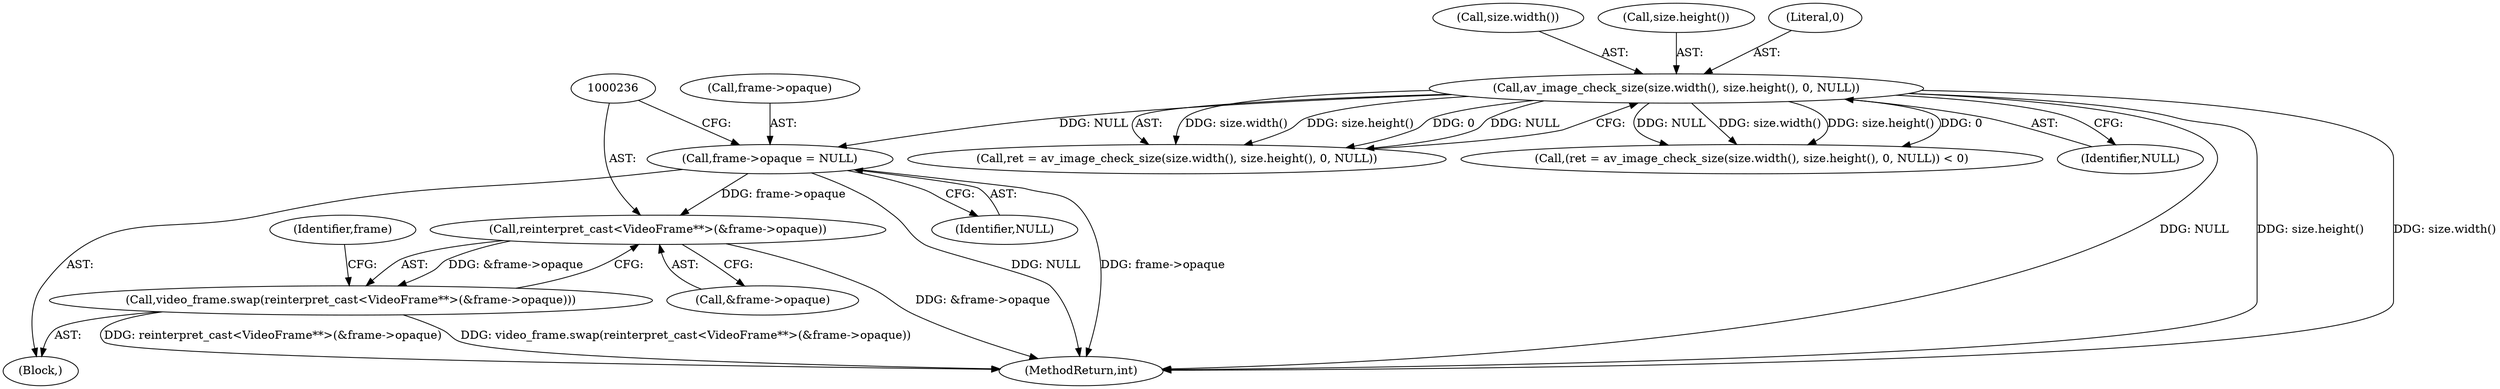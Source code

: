 digraph "0_Chrome_96e8ffb4e805c7266a2fc1fbe0e470052019bad9@pointer" {
"1000229" [label="(Call,frame->opaque = NULL)"];
"1000136" [label="(Call,av_image_check_size(size.width(), size.height(), 0, NULL))"];
"1000235" [label="(Call,reinterpret_cast<VideoFrame**>(&frame->opaque))"];
"1000234" [label="(Call,video_frame.swap(reinterpret_cast<VideoFrame**>(&frame->opaque)))"];
"1000230" [label="(Call,frame->opaque)"];
"1000237" [label="(Call,&frame->opaque)"];
"1000137" [label="(Call,size.width())"];
"1000134" [label="(Call,ret = av_image_check_size(size.width(), size.height(), 0, NULL))"];
"1000133" [label="(Call,(ret = av_image_check_size(size.width(), size.height(), 0, NULL)) < 0)"];
"1000138" [label="(Call,size.height())"];
"1000229" [label="(Call,frame->opaque = NULL)"];
"1000269" [label="(MethodReturn,int)"];
"1000139" [label="(Literal,0)"];
"1000243" [label="(Identifier,frame)"];
"1000140" [label="(Identifier,NULL)"];
"1000234" [label="(Call,video_frame.swap(reinterpret_cast<VideoFrame**>(&frame->opaque)))"];
"1000136" [label="(Call,av_image_check_size(size.width(), size.height(), 0, NULL))"];
"1000233" [label="(Identifier,NULL)"];
"1000235" [label="(Call,reinterpret_cast<VideoFrame**>(&frame->opaque))"];
"1000103" [label="(Block,)"];
"1000229" -> "1000103"  [label="AST: "];
"1000229" -> "1000233"  [label="CFG: "];
"1000230" -> "1000229"  [label="AST: "];
"1000233" -> "1000229"  [label="AST: "];
"1000236" -> "1000229"  [label="CFG: "];
"1000229" -> "1000269"  [label="DDG: NULL"];
"1000229" -> "1000269"  [label="DDG: frame->opaque"];
"1000136" -> "1000229"  [label="DDG: NULL"];
"1000229" -> "1000235"  [label="DDG: frame->opaque"];
"1000136" -> "1000134"  [label="AST: "];
"1000136" -> "1000140"  [label="CFG: "];
"1000137" -> "1000136"  [label="AST: "];
"1000138" -> "1000136"  [label="AST: "];
"1000139" -> "1000136"  [label="AST: "];
"1000140" -> "1000136"  [label="AST: "];
"1000134" -> "1000136"  [label="CFG: "];
"1000136" -> "1000269"  [label="DDG: NULL"];
"1000136" -> "1000269"  [label="DDG: size.height()"];
"1000136" -> "1000269"  [label="DDG: size.width()"];
"1000136" -> "1000133"  [label="DDG: size.width()"];
"1000136" -> "1000133"  [label="DDG: size.height()"];
"1000136" -> "1000133"  [label="DDG: 0"];
"1000136" -> "1000133"  [label="DDG: NULL"];
"1000136" -> "1000134"  [label="DDG: size.width()"];
"1000136" -> "1000134"  [label="DDG: size.height()"];
"1000136" -> "1000134"  [label="DDG: 0"];
"1000136" -> "1000134"  [label="DDG: NULL"];
"1000235" -> "1000234"  [label="AST: "];
"1000235" -> "1000237"  [label="CFG: "];
"1000236" -> "1000235"  [label="AST: "];
"1000237" -> "1000235"  [label="AST: "];
"1000234" -> "1000235"  [label="CFG: "];
"1000235" -> "1000269"  [label="DDG: &frame->opaque"];
"1000235" -> "1000234"  [label="DDG: &frame->opaque"];
"1000234" -> "1000103"  [label="AST: "];
"1000243" -> "1000234"  [label="CFG: "];
"1000234" -> "1000269"  [label="DDG: reinterpret_cast<VideoFrame**>(&frame->opaque)"];
"1000234" -> "1000269"  [label="DDG: video_frame.swap(reinterpret_cast<VideoFrame**>(&frame->opaque))"];
}
